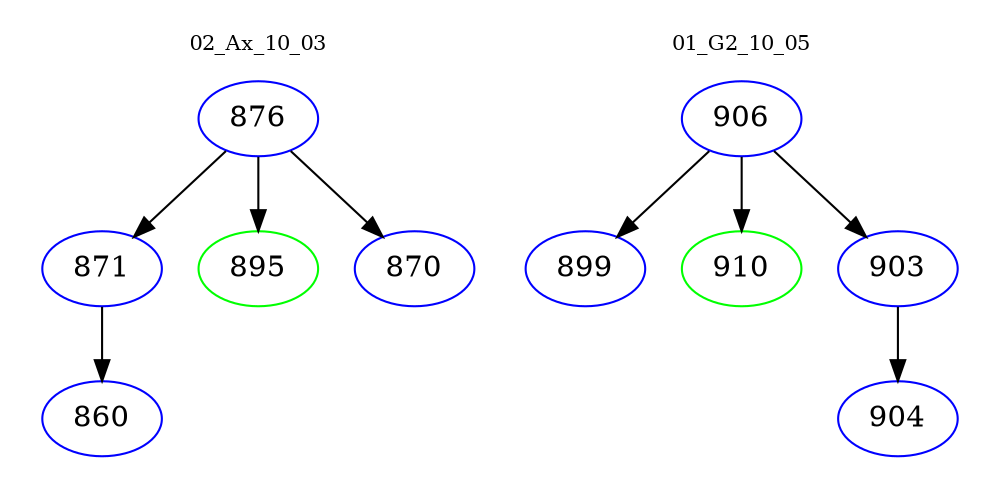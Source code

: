 digraph{
subgraph cluster_0 {
color = white
label = "02_Ax_10_03";
fontsize=10;
T0_876 [label="876", color="blue"]
T0_876 -> T0_871 [color="black"]
T0_871 [label="871", color="blue"]
T0_871 -> T0_860 [color="black"]
T0_860 [label="860", color="blue"]
T0_876 -> T0_895 [color="black"]
T0_895 [label="895", color="green"]
T0_876 -> T0_870 [color="black"]
T0_870 [label="870", color="blue"]
}
subgraph cluster_1 {
color = white
label = "01_G2_10_05";
fontsize=10;
T1_906 [label="906", color="blue"]
T1_906 -> T1_899 [color="black"]
T1_899 [label="899", color="blue"]
T1_906 -> T1_910 [color="black"]
T1_910 [label="910", color="green"]
T1_906 -> T1_903 [color="black"]
T1_903 [label="903", color="blue"]
T1_903 -> T1_904 [color="black"]
T1_904 [label="904", color="blue"]
}
}
